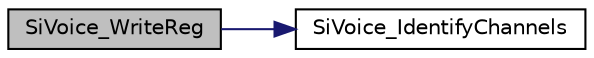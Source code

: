 digraph "SiVoice_WriteReg"
{
  edge [fontname="Helvetica",fontsize="10",labelfontname="Helvetica",labelfontsize="10"];
  node [fontname="Helvetica",fontsize="10",shape=record];
  rankdir="LR";
  Node1 [label="SiVoice_WriteReg",height=0.2,width=0.4,color="black", fillcolor="grey75", style="filled", fontcolor="black"];
  Node1 -> Node2 [color="midnightblue",fontsize="10",style="solid",fontname="Helvetica"];
  Node2 [label="SiVoice_IdentifyChannels",height=0.2,width=0.4,color="black", fillcolor="white", style="filled",URL="$group___s_i_v_o_i_c_e___m_i_s_c.html#ga9bf59cee0e66f990b86ee103eabf092b",tooltip="This function probes an array of channel pointers to determine the number of ProSLIC&#39;s,if not NULL and DAA&#39;s, if not NULL. Should only be called after a reset. "];
}

